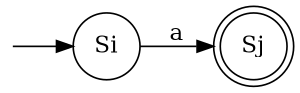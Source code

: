 digraph finite_state_machine {
    rankdir=LR;
    size="2,2"
    node [shape = point, color=white, fontcolor=white]; start;
    node [shape = doublecircle, color=black, fontcolor=black]; Sj;
    node [shape = circle];
    start -> Si;
    Si -> Sj [ label = "a" ];
}

